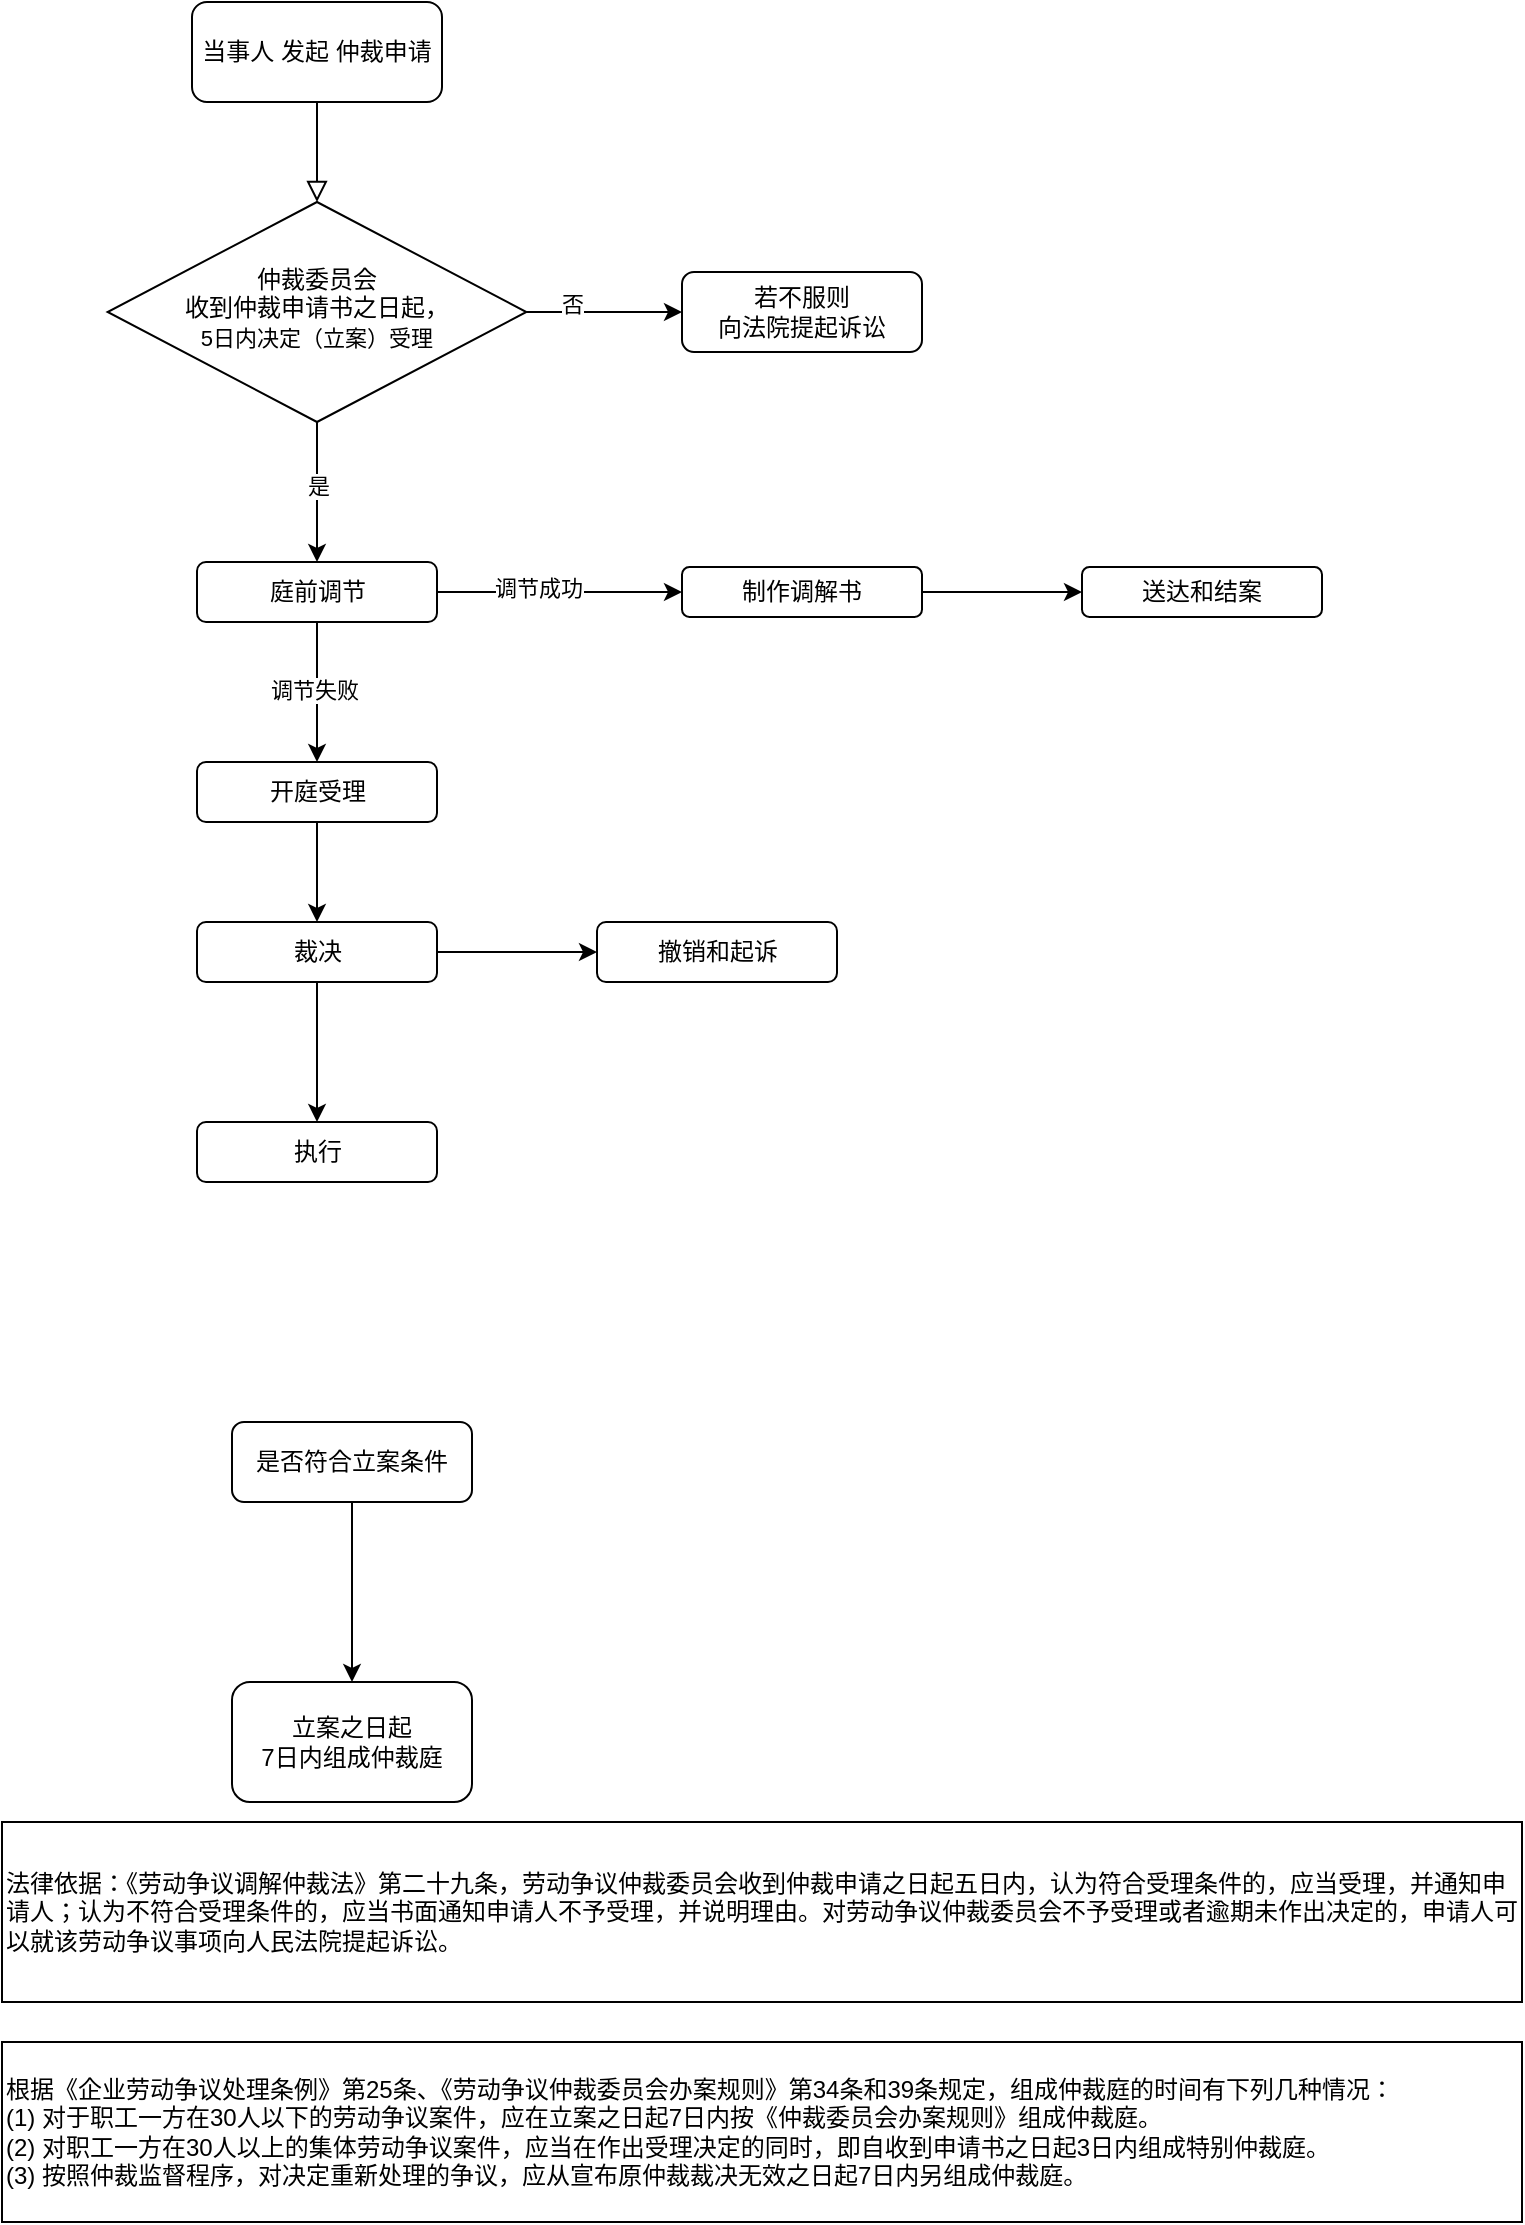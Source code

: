 <mxfile version="21.7.2" type="github">
  <diagram id="C5RBs43oDa-KdzZeNtuy" name="Page-1">
    <mxGraphModel dx="1802" dy="854" grid="1" gridSize="10" guides="1" tooltips="1" connect="1" arrows="1" fold="1" page="1" pageScale="1" pageWidth="827" pageHeight="1169" math="0" shadow="0">
      <root>
        <mxCell id="WIyWlLk6GJQsqaUBKTNV-0" />
        <mxCell id="WIyWlLk6GJQsqaUBKTNV-1" parent="WIyWlLk6GJQsqaUBKTNV-0" />
        <mxCell id="WIyWlLk6GJQsqaUBKTNV-2" value="" style="rounded=0;html=1;jettySize=auto;orthogonalLoop=1;fontSize=11;endArrow=block;endFill=0;endSize=8;strokeWidth=1;shadow=0;labelBackgroundColor=none;edgeStyle=orthogonalEdgeStyle;" parent="WIyWlLk6GJQsqaUBKTNV-1" source="WIyWlLk6GJQsqaUBKTNV-3" target="WIyWlLk6GJQsqaUBKTNV-6" edge="1">
          <mxGeometry relative="1" as="geometry" />
        </mxCell>
        <mxCell id="WIyWlLk6GJQsqaUBKTNV-3" value="当事人 发起&amp;nbsp;仲裁申请" style="rounded=1;whiteSpace=wrap;html=1;fontSize=12;glass=0;strokeWidth=1;shadow=0;" parent="WIyWlLk6GJQsqaUBKTNV-1" vertex="1">
          <mxGeometry x="155" y="90" width="125" height="50" as="geometry" />
        </mxCell>
        <mxCell id="mZqY9pv6k2UXkb8xHDxB-16" style="edgeStyle=orthogonalEdgeStyle;rounded=0;orthogonalLoop=1;jettySize=auto;html=1;entryX=0.5;entryY=0;entryDx=0;entryDy=0;" edge="1" parent="WIyWlLk6GJQsqaUBKTNV-1" source="WIyWlLk6GJQsqaUBKTNV-6">
          <mxGeometry relative="1" as="geometry">
            <mxPoint x="217.5" y="370" as="targetPoint" />
          </mxGeometry>
        </mxCell>
        <mxCell id="mZqY9pv6k2UXkb8xHDxB-22" value="是" style="edgeLabel;html=1;align=center;verticalAlign=middle;resizable=0;points=[];" vertex="1" connectable="0" parent="mZqY9pv6k2UXkb8xHDxB-16">
          <mxGeometry x="-0.086" relative="1" as="geometry">
            <mxPoint as="offset" />
          </mxGeometry>
        </mxCell>
        <mxCell id="mZqY9pv6k2UXkb8xHDxB-20" style="edgeStyle=orthogonalEdgeStyle;rounded=0;orthogonalLoop=1;jettySize=auto;html=1;exitX=1;exitY=0.5;exitDx=0;exitDy=0;entryX=0;entryY=0.5;entryDx=0;entryDy=0;" edge="1" parent="WIyWlLk6GJQsqaUBKTNV-1" source="WIyWlLk6GJQsqaUBKTNV-6">
          <mxGeometry relative="1" as="geometry">
            <mxPoint x="400" y="245" as="targetPoint" />
          </mxGeometry>
        </mxCell>
        <mxCell id="mZqY9pv6k2UXkb8xHDxB-21" value="否" style="edgeLabel;html=1;align=center;verticalAlign=middle;resizable=0;points=[];" vertex="1" connectable="0" parent="mZqY9pv6k2UXkb8xHDxB-20">
          <mxGeometry x="-0.429" y="4" relative="1" as="geometry">
            <mxPoint as="offset" />
          </mxGeometry>
        </mxCell>
        <mxCell id="WIyWlLk6GJQsqaUBKTNV-6" value="仲裁委员会&lt;br&gt;收到仲裁申请书之日起，&lt;br style=&quot;border-color: var(--border-color); font-size: 11px;&quot;&gt;&lt;span style=&quot;font-size: 11px; background-color: rgb(255, 255, 255);&quot;&gt;5日内决定（立案）受理&lt;/span&gt;" style="rhombus;whiteSpace=wrap;html=1;shadow=0;fontFamily=Helvetica;fontSize=12;align=center;strokeWidth=1;spacing=6;spacingTop=-4;" parent="WIyWlLk6GJQsqaUBKTNV-1" vertex="1">
          <mxGeometry x="112.81" y="190" width="209.38" height="110" as="geometry" />
        </mxCell>
        <mxCell id="WIyWlLk6GJQsqaUBKTNV-7" value="若不服则&lt;br&gt;向法院提起诉讼" style="rounded=1;whiteSpace=wrap;html=1;fontSize=12;glass=0;strokeWidth=1;shadow=0;" parent="WIyWlLk6GJQsqaUBKTNV-1" vertex="1">
          <mxGeometry x="400" y="225" width="120" height="40" as="geometry" />
        </mxCell>
        <mxCell id="mZqY9pv6k2UXkb8xHDxB-11" style="edgeStyle=orthogonalEdgeStyle;rounded=0;orthogonalLoop=1;jettySize=auto;html=1;entryX=0.5;entryY=0;entryDx=0;entryDy=0;" edge="1" parent="WIyWlLk6GJQsqaUBKTNV-1" source="WIyWlLk6GJQsqaUBKTNV-11" target="mZqY9pv6k2UXkb8xHDxB-13">
          <mxGeometry relative="1" as="geometry">
            <mxPoint x="238" y="810" as="targetPoint" />
          </mxGeometry>
        </mxCell>
        <mxCell id="WIyWlLk6GJQsqaUBKTNV-11" value="是否符合立案条件" style="rounded=1;whiteSpace=wrap;html=1;fontSize=12;glass=0;strokeWidth=1;shadow=0;" parent="WIyWlLk6GJQsqaUBKTNV-1" vertex="1">
          <mxGeometry x="175" y="800" width="120" height="40" as="geometry" />
        </mxCell>
        <mxCell id="mZqY9pv6k2UXkb8xHDxB-7" value="法律依据：《劳动争议调解仲裁法》第二十九条，劳动争议仲裁委员会收到仲裁申请之日起五日内，认为符合受理条件的，应当受理，并通知申请人；认为不符合受理条件的，应当书面通知申请人不予受理，并说明理由。对劳动争议仲裁委员会不予受理或者逾期未作出决定的，申请人可以就该劳动争议事项向人民法院提起诉讼。" style="whiteSpace=wrap;html=1;align=left;" vertex="1" parent="WIyWlLk6GJQsqaUBKTNV-1">
          <mxGeometry x="60" y="1000" width="760" height="90" as="geometry" />
        </mxCell>
        <mxCell id="mZqY9pv6k2UXkb8xHDxB-9" value="&lt;div style=&quot;border-color: var(--border-color);&quot;&gt;根据《企业劳动争议处理条例》第25条、《劳动争议仲裁委员会办案规则》第34条和39条规定，组成仲裁庭的时间有下列几种情况：&lt;/div&gt;&lt;div style=&quot;border-color: var(--border-color);&quot;&gt;&lt;span style=&quot;background-color: initial;&quot;&gt;(1) 对于职工一方在30人以下的劳动争议案件，应在立案之日起7日内按《仲裁委员会办案规则》组成仲裁庭。&lt;/span&gt;&lt;/div&gt;&lt;div style=&quot;border-color: var(--border-color);&quot;&gt;&lt;span style=&quot;background-color: initial;&quot;&gt;(2) 对职工一方在30人以上的集体劳动争议案件，应当在作出受理决定的同时，即自收到申请书之日起3日内组成特别仲裁庭。&lt;/span&gt;&lt;/div&gt;&lt;div style=&quot;border-color: var(--border-color);&quot;&gt;&lt;span style=&quot;background-color: initial;&quot;&gt;(3) 按照仲裁监督程序，对决定重新处理的争议，应从宣布原仲裁裁决无效之日起7日内另组成仲裁庭。&lt;/span&gt;&lt;/div&gt;" style="whiteSpace=wrap;html=1;align=left;" vertex="1" parent="WIyWlLk6GJQsqaUBKTNV-1">
          <mxGeometry x="60" y="1110" width="760" height="90" as="geometry" />
        </mxCell>
        <mxCell id="mZqY9pv6k2UXkb8xHDxB-13" value="立案之日起&lt;br style=&quot;border-color: var(--border-color);&quot;&gt;7日内组成仲裁庭" style="rounded=1;whiteSpace=wrap;html=1;" vertex="1" parent="WIyWlLk6GJQsqaUBKTNV-1">
          <mxGeometry x="175" y="930" width="120" height="60" as="geometry" />
        </mxCell>
        <mxCell id="mZqY9pv6k2UXkb8xHDxB-26" value="" style="edgeStyle=orthogonalEdgeStyle;rounded=0;orthogonalLoop=1;jettySize=auto;html=1;" edge="1" parent="WIyWlLk6GJQsqaUBKTNV-1" source="mZqY9pv6k2UXkb8xHDxB-24" target="mZqY9pv6k2UXkb8xHDxB-25">
          <mxGeometry relative="1" as="geometry" />
        </mxCell>
        <mxCell id="mZqY9pv6k2UXkb8xHDxB-28" value="调节成功" style="edgeLabel;html=1;align=center;verticalAlign=middle;resizable=0;points=[];" vertex="1" connectable="0" parent="mZqY9pv6k2UXkb8xHDxB-26">
          <mxGeometry x="-0.185" y="2" relative="1" as="geometry">
            <mxPoint as="offset" />
          </mxGeometry>
        </mxCell>
        <mxCell id="mZqY9pv6k2UXkb8xHDxB-32" value="" style="edgeStyle=orthogonalEdgeStyle;rounded=0;orthogonalLoop=1;jettySize=auto;html=1;" edge="1" parent="WIyWlLk6GJQsqaUBKTNV-1" source="mZqY9pv6k2UXkb8xHDxB-24" target="mZqY9pv6k2UXkb8xHDxB-31">
          <mxGeometry relative="1" as="geometry" />
        </mxCell>
        <mxCell id="mZqY9pv6k2UXkb8xHDxB-33" value="调节失败" style="edgeLabel;html=1;align=center;verticalAlign=middle;resizable=0;points=[];" vertex="1" connectable="0" parent="mZqY9pv6k2UXkb8xHDxB-32">
          <mxGeometry x="-0.05" y="-2" relative="1" as="geometry">
            <mxPoint as="offset" />
          </mxGeometry>
        </mxCell>
        <mxCell id="mZqY9pv6k2UXkb8xHDxB-24" value="庭前调节" style="rounded=1;whiteSpace=wrap;html=1;" vertex="1" parent="WIyWlLk6GJQsqaUBKTNV-1">
          <mxGeometry x="157.5" y="370" width="120" height="30" as="geometry" />
        </mxCell>
        <mxCell id="mZqY9pv6k2UXkb8xHDxB-30" value="" style="edgeStyle=orthogonalEdgeStyle;rounded=0;orthogonalLoop=1;jettySize=auto;html=1;" edge="1" parent="WIyWlLk6GJQsqaUBKTNV-1" source="mZqY9pv6k2UXkb8xHDxB-25" target="mZqY9pv6k2UXkb8xHDxB-29">
          <mxGeometry relative="1" as="geometry" />
        </mxCell>
        <mxCell id="mZqY9pv6k2UXkb8xHDxB-25" value="制作调解书" style="whiteSpace=wrap;html=1;rounded=1;" vertex="1" parent="WIyWlLk6GJQsqaUBKTNV-1">
          <mxGeometry x="400" y="372.5" width="120" height="25" as="geometry" />
        </mxCell>
        <mxCell id="mZqY9pv6k2UXkb8xHDxB-29" value="送达和结案" style="whiteSpace=wrap;html=1;rounded=1;" vertex="1" parent="WIyWlLk6GJQsqaUBKTNV-1">
          <mxGeometry x="600" y="372.5" width="120" height="25" as="geometry" />
        </mxCell>
        <mxCell id="mZqY9pv6k2UXkb8xHDxB-35" value="" style="edgeStyle=orthogonalEdgeStyle;rounded=0;orthogonalLoop=1;jettySize=auto;html=1;" edge="1" parent="WIyWlLk6GJQsqaUBKTNV-1" source="mZqY9pv6k2UXkb8xHDxB-31" target="mZqY9pv6k2UXkb8xHDxB-34">
          <mxGeometry relative="1" as="geometry" />
        </mxCell>
        <mxCell id="mZqY9pv6k2UXkb8xHDxB-31" value="开庭受理" style="rounded=1;whiteSpace=wrap;html=1;" vertex="1" parent="WIyWlLk6GJQsqaUBKTNV-1">
          <mxGeometry x="157.5" y="470" width="120" height="30" as="geometry" />
        </mxCell>
        <mxCell id="mZqY9pv6k2UXkb8xHDxB-39" value="" style="edgeStyle=orthogonalEdgeStyle;rounded=0;orthogonalLoop=1;jettySize=auto;html=1;" edge="1" parent="WIyWlLk6GJQsqaUBKTNV-1" source="mZqY9pv6k2UXkb8xHDxB-34" target="mZqY9pv6k2UXkb8xHDxB-38">
          <mxGeometry relative="1" as="geometry" />
        </mxCell>
        <mxCell id="mZqY9pv6k2UXkb8xHDxB-41" value="" style="edgeStyle=orthogonalEdgeStyle;rounded=0;orthogonalLoop=1;jettySize=auto;html=1;" edge="1" parent="WIyWlLk6GJQsqaUBKTNV-1" source="mZqY9pv6k2UXkb8xHDxB-34" target="mZqY9pv6k2UXkb8xHDxB-40">
          <mxGeometry relative="1" as="geometry" />
        </mxCell>
        <mxCell id="mZqY9pv6k2UXkb8xHDxB-34" value="裁决" style="rounded=1;whiteSpace=wrap;html=1;" vertex="1" parent="WIyWlLk6GJQsqaUBKTNV-1">
          <mxGeometry x="157.5" y="550" width="120" height="30" as="geometry" />
        </mxCell>
        <mxCell id="mZqY9pv6k2UXkb8xHDxB-38" value="执行" style="rounded=1;whiteSpace=wrap;html=1;" vertex="1" parent="WIyWlLk6GJQsqaUBKTNV-1">
          <mxGeometry x="157.5" y="650" width="120" height="30" as="geometry" />
        </mxCell>
        <mxCell id="mZqY9pv6k2UXkb8xHDxB-40" value="撤销和起诉" style="rounded=1;whiteSpace=wrap;html=1;" vertex="1" parent="WIyWlLk6GJQsqaUBKTNV-1">
          <mxGeometry x="357.5" y="550" width="120" height="30" as="geometry" />
        </mxCell>
      </root>
    </mxGraphModel>
  </diagram>
</mxfile>
